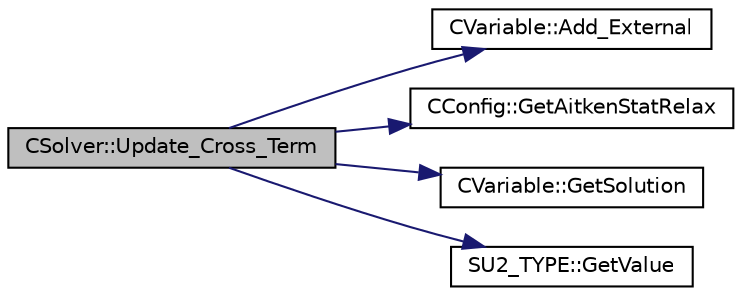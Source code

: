 digraph "CSolver::Update_Cross_Term"
{
 // LATEX_PDF_SIZE
  edge [fontname="Helvetica",fontsize="10",labelfontname="Helvetica",labelfontsize="10"];
  node [fontname="Helvetica",fontsize="10",shape=record];
  rankdir="LR";
  Node1 [label="CSolver::Update_Cross_Term",height=0.2,width=0.4,color="black", fillcolor="grey75", style="filled", fontcolor="black",tooltip="Update a given cross-term with relaxation and the running total (External)."];
  Node1 -> Node2 [color="midnightblue",fontsize="10",style="solid",fontname="Helvetica"];
  Node2 [label="CVariable::Add_External",height=0.2,width=0.4,color="black", fillcolor="white", style="filled",URL="$classCVariable.html#a68bcdac8af9ed15cb0a66a9f61cc337a",tooltip="Add a value to the External vector."];
  Node1 -> Node3 [color="midnightblue",fontsize="10",style="solid",fontname="Helvetica"];
  Node3 [label="CConfig::GetAitkenStatRelax",height=0.2,width=0.4,color="black", fillcolor="white", style="filled",URL="$classCConfig.html#ada501eb6c9481a1b3c13e7bbf4a728a3",tooltip="Get Aitken's relaxation parameter for static relaxation cases."];
  Node1 -> Node4 [color="midnightblue",fontsize="10",style="solid",fontname="Helvetica"];
  Node4 [label="CVariable::GetSolution",height=0.2,width=0.4,color="black", fillcolor="white", style="filled",URL="$classCVariable.html#a261483e39c23c1de7cb9aea7e917c121",tooltip="Get the solution."];
  Node1 -> Node5 [color="midnightblue",fontsize="10",style="solid",fontname="Helvetica"];
  Node5 [label="SU2_TYPE::GetValue",height=0.2,width=0.4,color="black", fillcolor="white", style="filled",URL="$namespaceSU2__TYPE.html#adf52a59d6f4e578f7915ec9abbf7cb22",tooltip="Get the (primitive) value of the datatype (needs to be specialized for active types)."];
}
